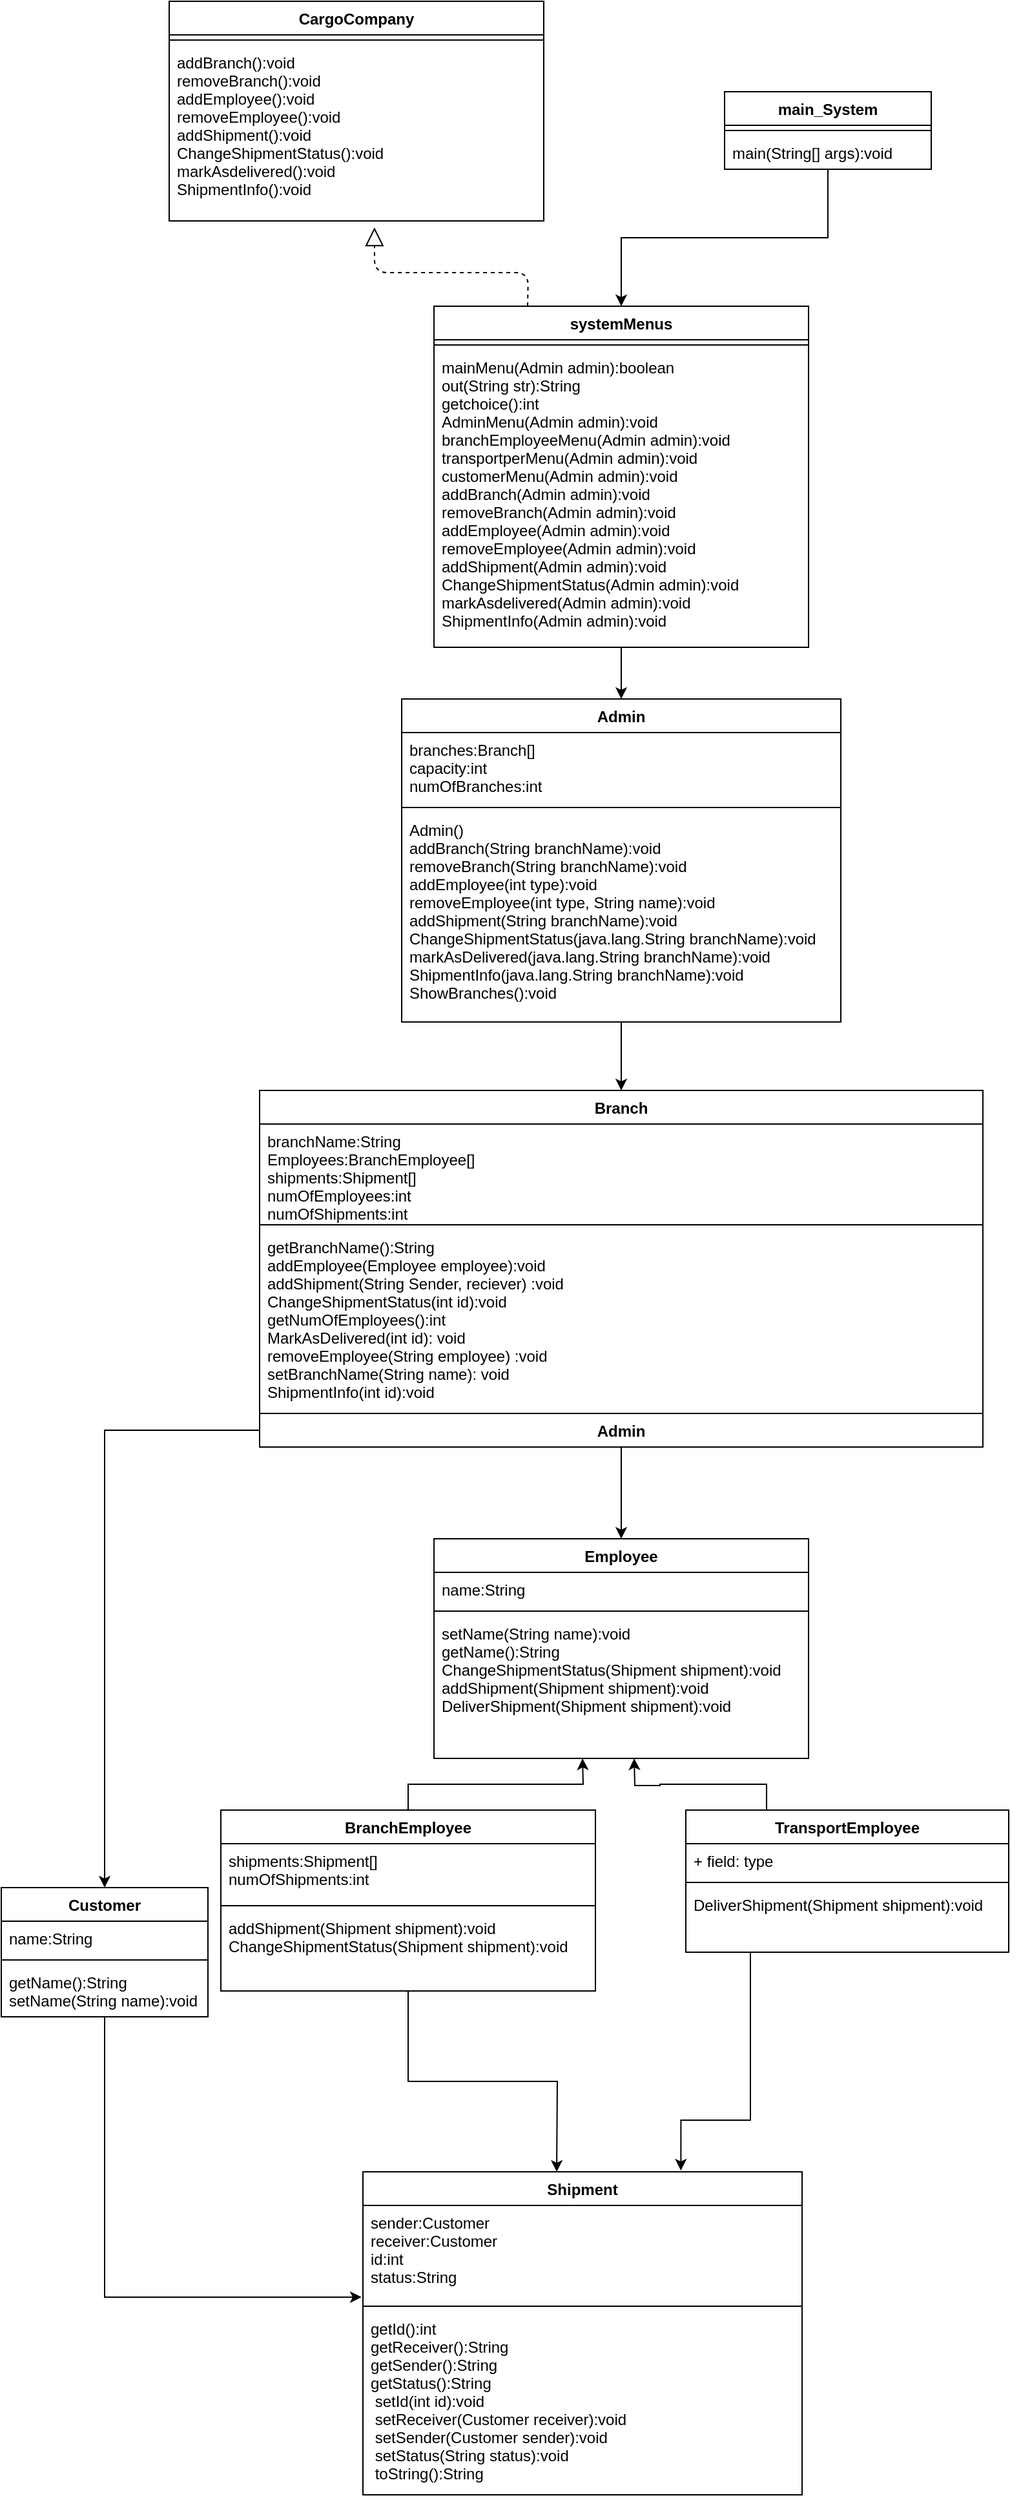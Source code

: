 <mxfile version="12.6.5" type="device"><diagram id="C5RBs43oDa-KdzZeNtuy" name="Page-1"><mxGraphModel dx="1326" dy="846" grid="1" gridSize="10" guides="1" tooltips="1" connect="1" arrows="1" fold="1" page="1" pageScale="1" pageWidth="827" pageHeight="1169" math="0" shadow="0"><root><mxCell id="WIyWlLk6GJQsqaUBKTNV-0"/><mxCell id="WIyWlLk6GJQsqaUBKTNV-1" parent="WIyWlLk6GJQsqaUBKTNV-0"/><mxCell id="HLwblvyzHI1mpWTSKF5W-52" style="edgeStyle=orthogonalEdgeStyle;rounded=0;orthogonalLoop=1;jettySize=auto;html=1;entryX=0.5;entryY=0;entryDx=0;entryDy=0;" parent="WIyWlLk6GJQsqaUBKTNV-1" source="HLwblvyzHI1mpWTSKF5W-0" target="HLwblvyzHI1mpWTSKF5W-4" edge="1"><mxGeometry relative="1" as="geometry"/></mxCell><mxCell id="HLwblvyzHI1mpWTSKF5W-0" value="Admin" style="swimlane;fontStyle=1;align=center;verticalAlign=top;childLayout=stackLayout;horizontal=1;startSize=26;horizontalStack=0;resizeParent=1;resizeParentMax=0;resizeLast=0;collapsible=1;marginBottom=0;" parent="WIyWlLk6GJQsqaUBKTNV-1" vertex="1"><mxGeometry x="440" y="630" width="340" height="250" as="geometry"><mxRectangle x="400" y="530" width="70" height="26" as="alternateBounds"/></mxGeometry></mxCell><mxCell id="HLwblvyzHI1mpWTSKF5W-1" value="branches:Branch[]&#10;capacity:int&#10;numOfBranches:int" style="text;strokeColor=none;fillColor=none;align=left;verticalAlign=top;spacingLeft=4;spacingRight=4;overflow=hidden;rotatable=0;points=[[0,0.5],[1,0.5]];portConstraint=eastwest;" parent="HLwblvyzHI1mpWTSKF5W-0" vertex="1"><mxGeometry y="26" width="340" height="54" as="geometry"/></mxCell><mxCell id="HLwblvyzHI1mpWTSKF5W-2" value="" style="line;strokeWidth=1;fillColor=none;align=left;verticalAlign=middle;spacingTop=-1;spacingLeft=3;spacingRight=3;rotatable=0;labelPosition=right;points=[];portConstraint=eastwest;" parent="HLwblvyzHI1mpWTSKF5W-0" vertex="1"><mxGeometry y="80" width="340" height="8" as="geometry"/></mxCell><mxCell id="HLwblvyzHI1mpWTSKF5W-3" value="Admin()&#10;addBranch​(String branchName):void&#10;removeBranch​(String branchName):void&#10;addEmployee​(int type):void&#10;removeEmployee(int type, String name):void&#10;addShipment​(String branchName):void&#10;ChangeShipmentStatus​(java.lang.String branchName):void&#10;markAsDelivered​(java.lang.String branchName):void&#10;ShipmentInfo​(java.lang.String branchName):void&#10;ShowBranches():void" style="text;strokeColor=none;fillColor=none;align=left;verticalAlign=top;spacingLeft=4;spacingRight=4;overflow=hidden;rotatable=0;points=[[0,0.5],[1,0.5]];portConstraint=eastwest;" parent="HLwblvyzHI1mpWTSKF5W-0" vertex="1"><mxGeometry y="88" width="340" height="162" as="geometry"/></mxCell><mxCell id="HLwblvyzHI1mpWTSKF5W-38" style="edgeStyle=orthogonalEdgeStyle;rounded=0;orthogonalLoop=1;jettySize=auto;html=1;exitX=1;exitY=0.5;exitDx=0;exitDy=0;" parent="HLwblvyzHI1mpWTSKF5W-0" source="HLwblvyzHI1mpWTSKF5W-3" target="HLwblvyzHI1mpWTSKF5W-3" edge="1"><mxGeometry relative="1" as="geometry"/></mxCell><mxCell id="HLwblvyzHI1mpWTSKF5W-4" value="Branch" style="swimlane;fontStyle=1;align=center;verticalAlign=top;childLayout=stackLayout;horizontal=1;startSize=26;horizontalStack=0;resizeParent=1;resizeParentMax=0;resizeLast=0;collapsible=1;marginBottom=0;" parent="WIyWlLk6GJQsqaUBKTNV-1" vertex="1"><mxGeometry x="330" y="933" width="560" height="276" as="geometry"><mxRectangle x="510" y="750" width="100" height="26" as="alternateBounds"/></mxGeometry></mxCell><mxCell id="HLwblvyzHI1mpWTSKF5W-5" value="branchName:String&#10;Employees:BranchEmployee[] &#10;shipments:Shipment[]&#10;numOfEmployees:int&#10;numOfShipments:int&#10;" style="text;strokeColor=none;fillColor=none;align=left;verticalAlign=top;spacingLeft=4;spacingRight=4;overflow=hidden;rotatable=0;points=[[0,0.5],[1,0.5]];portConstraint=eastwest;" parent="HLwblvyzHI1mpWTSKF5W-4" vertex="1"><mxGeometry y="26" width="560" height="74" as="geometry"/></mxCell><mxCell id="HLwblvyzHI1mpWTSKF5W-6" value="" style="line;strokeWidth=1;fillColor=none;align=left;verticalAlign=middle;spacingTop=-1;spacingLeft=3;spacingRight=3;rotatable=0;labelPosition=right;points=[];portConstraint=eastwest;" parent="HLwblvyzHI1mpWTSKF5W-4" vertex="1"><mxGeometry y="100" width="560" height="8" as="geometry"/></mxCell><mxCell id="HLwblvyzHI1mpWTSKF5W-7" value="getBranchName():String&#10;addEmployee​(Employee employee):void&#10;addShipment​(String Sender, reciever) :void&#10;ChangeShipmentStatus​(int id):void&#10;getNumOfEmployees():int &#10;MarkAsDelivered​(int id): void&#10;removeEmployee​(String employee) :void&#10;setBranchName​(String name): void&#10;ShipmentInfo​(int id):void" style="text;strokeColor=none;fillColor=none;align=left;verticalAlign=top;spacingLeft=4;spacingRight=4;overflow=hidden;rotatable=0;points=[[0,0.5],[1,0.5]];portConstraint=eastwest;" parent="HLwblvyzHI1mpWTSKF5W-4" vertex="1"><mxGeometry y="108" width="560" height="142" as="geometry"/></mxCell><mxCell id="HLwblvyzHI1mpWTSKF5W-39" style="edgeStyle=orthogonalEdgeStyle;rounded=0;orthogonalLoop=1;jettySize=auto;html=1;exitX=1;exitY=0.5;exitDx=0;exitDy=0;" parent="HLwblvyzHI1mpWTSKF5W-4" source="HLwblvyzHI1mpWTSKF5W-7" target="HLwblvyzHI1mpWTSKF5W-7" edge="1"><mxGeometry relative="1" as="geometry"/></mxCell><mxCell id="HLwblvyzHI1mpWTSKF5W-40" value="Admin" style="swimlane;fontStyle=1;align=center;verticalAlign=top;childLayout=stackLayout;horizontal=1;startSize=26;horizontalStack=0;resizeParent=1;resizeParentMax=0;resizeLast=0;collapsible=1;marginBottom=0;" parent="HLwblvyzHI1mpWTSKF5W-4" vertex="1" collapsed="1"><mxGeometry y="250" width="560" height="26" as="geometry"><mxRectangle x="80" y="30" width="340" height="250" as="alternateBounds"/></mxGeometry></mxCell><mxCell id="HLwblvyzHI1mpWTSKF5W-41" value="branches:Branch[]&#10;capacity:int&#10;numOfBranches:int" style="text;strokeColor=none;fillColor=none;align=left;verticalAlign=top;spacingLeft=4;spacingRight=4;overflow=hidden;rotatable=0;points=[[0,0.5],[1,0.5]];portConstraint=eastwest;" parent="HLwblvyzHI1mpWTSKF5W-40" vertex="1"><mxGeometry y="26" width="560" height="54" as="geometry"/></mxCell><mxCell id="HLwblvyzHI1mpWTSKF5W-42" value="" style="line;strokeWidth=1;fillColor=none;align=left;verticalAlign=middle;spacingTop=-1;spacingLeft=3;spacingRight=3;rotatable=0;labelPosition=right;points=[];portConstraint=eastwest;" parent="HLwblvyzHI1mpWTSKF5W-40" vertex="1"><mxGeometry y="80" width="560" height="8" as="geometry"/></mxCell><mxCell id="HLwblvyzHI1mpWTSKF5W-43" value="Admin()&#10;addBranch​(String branchName):void&#10;removeBranch​(String branchName):void&#10;addEmployee​(int type):void&#10;removeEmployee(int type, String name):void&#10;addShipment​(String branchName):void&#10;ChangeShipmentStatus​(java.lang.String branchName):void&#10;markAsDelivered​(java.lang.String branchName):void&#10;ShipmentInfo​(java.lang.String branchName):void&#10;ShowBranches():void" style="text;strokeColor=none;fillColor=none;align=left;verticalAlign=top;spacingLeft=4;spacingRight=4;overflow=hidden;rotatable=0;points=[[0,0.5],[1,0.5]];portConstraint=eastwest;" parent="HLwblvyzHI1mpWTSKF5W-40" vertex="1"><mxGeometry y="88" width="560" height="162" as="geometry"/></mxCell><mxCell id="HLwblvyzHI1mpWTSKF5W-44" style="edgeStyle=orthogonalEdgeStyle;rounded=0;orthogonalLoop=1;jettySize=auto;html=1;exitX=1;exitY=0.5;exitDx=0;exitDy=0;" parent="HLwblvyzHI1mpWTSKF5W-40" source="HLwblvyzHI1mpWTSKF5W-43" target="HLwblvyzHI1mpWTSKF5W-43" edge="1"><mxGeometry relative="1" as="geometry"/></mxCell><mxCell id="HLwblvyzHI1mpWTSKF5W-51" style="edgeStyle=orthogonalEdgeStyle;rounded=0;orthogonalLoop=1;jettySize=auto;html=1;entryX=0.5;entryY=0;entryDx=0;entryDy=0;" parent="WIyWlLk6GJQsqaUBKTNV-1" source="HLwblvyzHI1mpWTSKF5W-8" target="HLwblvyzHI1mpWTSKF5W-0" edge="1"><mxGeometry relative="1" as="geometry"/></mxCell><mxCell id="HLwblvyzHI1mpWTSKF5W-8" value="systemMenus" style="swimlane;fontStyle=1;align=center;verticalAlign=top;childLayout=stackLayout;horizontal=1;startSize=26;horizontalStack=0;resizeParent=1;resizeParentMax=0;resizeLast=0;collapsible=1;marginBottom=0;" parent="WIyWlLk6GJQsqaUBKTNV-1" vertex="1"><mxGeometry x="465" y="326" width="290" height="264" as="geometry"><mxRectangle x="510" y="160" width="100" height="26" as="alternateBounds"/></mxGeometry></mxCell><mxCell id="HLwblvyzHI1mpWTSKF5W-10" value="" style="line;strokeWidth=1;fillColor=none;align=left;verticalAlign=middle;spacingTop=-1;spacingLeft=3;spacingRight=3;rotatable=0;labelPosition=right;points=[];portConstraint=eastwest;" parent="HLwblvyzHI1mpWTSKF5W-8" vertex="1"><mxGeometry y="26" width="290" height="8" as="geometry"/></mxCell><mxCell id="HLwblvyzHI1mpWTSKF5W-11" value="mainMenu​(Admin admin):boolean&#10;out(String str):String&#10;getchoice():int &#10;AdminMenu(Admin admin):void &#10;branchEmployeeMenu(Admin admin):void &#10;transportperMenu(Admin admin):void &#10;customerMenu(Admin admin):void&#10;addBranch(Admin admin):void&#10;removeBranch(Admin admin):void&#10;addEmployee(Admin admin):void&#10;removeEmployee(Admin admin):void&#10;addShipment(Admin admin):void&#10;ChangeShipmentStatus(Admin admin):void&#10;markAsdelivered(Admin admin):void&#10;ShipmentInfo(Admin admin):void&#10;" style="text;strokeColor=none;fillColor=none;align=left;verticalAlign=top;spacingLeft=4;spacingRight=4;overflow=hidden;rotatable=0;points=[[0,0.5],[1,0.5]];portConstraint=eastwest;" parent="HLwblvyzHI1mpWTSKF5W-8" vertex="1"><mxGeometry y="34" width="290" height="230" as="geometry"/></mxCell><mxCell id="HLwblvyzHI1mpWTSKF5W-48" style="edgeStyle=orthogonalEdgeStyle;rounded=0;orthogonalLoop=1;jettySize=auto;html=1;entryX=0.5;entryY=0;entryDx=0;entryDy=0;" parent="WIyWlLk6GJQsqaUBKTNV-1" source="HLwblvyzHI1mpWTSKF5W-12" target="HLwblvyzHI1mpWTSKF5W-8" edge="1"><mxGeometry relative="1" as="geometry"/></mxCell><mxCell id="HLwblvyzHI1mpWTSKF5W-12" value="main_System" style="swimlane;fontStyle=1;align=center;verticalAlign=top;childLayout=stackLayout;horizontal=1;startSize=26;horizontalStack=0;resizeParent=1;resizeParentMax=0;resizeLast=0;collapsible=1;marginBottom=0;" parent="WIyWlLk6GJQsqaUBKTNV-1" vertex="1"><mxGeometry x="690" y="160" width="160" height="60" as="geometry"><mxRectangle x="480" y="50" width="100" height="26" as="alternateBounds"/></mxGeometry></mxCell><mxCell id="HLwblvyzHI1mpWTSKF5W-14" value="" style="line;strokeWidth=1;fillColor=none;align=left;verticalAlign=middle;spacingTop=-1;spacingLeft=3;spacingRight=3;rotatable=0;labelPosition=right;points=[];portConstraint=eastwest;" parent="HLwblvyzHI1mpWTSKF5W-12" vertex="1"><mxGeometry y="26" width="160" height="8" as="geometry"/></mxCell><mxCell id="HLwblvyzHI1mpWTSKF5W-15" value="main(String[] args):void" style="text;strokeColor=none;fillColor=none;align=left;verticalAlign=top;spacingLeft=4;spacingRight=4;overflow=hidden;rotatable=0;points=[[0,0.5],[1,0.5]];portConstraint=eastwest;" parent="HLwblvyzHI1mpWTSKF5W-12" vertex="1"><mxGeometry y="34" width="160" height="26" as="geometry"/></mxCell><mxCell id="HLwblvyzHI1mpWTSKF5W-16" value="Shipment" style="swimlane;fontStyle=1;align=center;verticalAlign=top;childLayout=stackLayout;horizontal=1;startSize=26;horizontalStack=0;resizeParent=1;resizeParentMax=0;resizeLast=0;collapsible=1;marginBottom=0;" parent="WIyWlLk6GJQsqaUBKTNV-1" vertex="1"><mxGeometry x="410" y="1770" width="340" height="250" as="geometry"><mxRectangle x="380" y="1600" width="100" height="26" as="alternateBounds"/></mxGeometry></mxCell><mxCell id="HLwblvyzHI1mpWTSKF5W-17" value="sender:Customer &#10;receiver:Customer &#10;id:int &#10;status:String " style="text;strokeColor=none;fillColor=none;align=left;verticalAlign=top;spacingLeft=4;spacingRight=4;overflow=hidden;rotatable=0;points=[[0,0.5],[1,0.5]];portConstraint=eastwest;" parent="HLwblvyzHI1mpWTSKF5W-16" vertex="1"><mxGeometry y="26" width="340" height="74" as="geometry"/></mxCell><mxCell id="HLwblvyzHI1mpWTSKF5W-18" value="" style="line;strokeWidth=1;fillColor=none;align=left;verticalAlign=middle;spacingTop=-1;spacingLeft=3;spacingRight=3;rotatable=0;labelPosition=right;points=[];portConstraint=eastwest;" parent="HLwblvyzHI1mpWTSKF5W-16" vertex="1"><mxGeometry y="100" width="340" height="8" as="geometry"/></mxCell><mxCell id="HLwblvyzHI1mpWTSKF5W-19" value="getId():int &#10;getReceiver():String&#10;getSender():String&#10;getStatus():String&#10; setId​(int id):void&#10; setReceiver​(Customer receiver):void&#10; setSender​(Customer sender):void&#10; setStatus​(String status):void&#10; toString():String" style="text;strokeColor=none;fillColor=none;align=left;verticalAlign=top;spacingLeft=4;spacingRight=4;overflow=hidden;rotatable=0;points=[[0,0.5],[1,0.5]];portConstraint=eastwest;" parent="HLwblvyzHI1mpWTSKF5W-16" vertex="1"><mxGeometry y="108" width="340" height="142" as="geometry"/></mxCell><mxCell id="HLwblvyzHI1mpWTSKF5W-55" style="edgeStyle=orthogonalEdgeStyle;rounded=0;orthogonalLoop=1;jettySize=auto;html=1;exitX=0.25;exitY=0;exitDx=0;exitDy=0;" parent="WIyWlLk6GJQsqaUBKTNV-1" source="HLwblvyzHI1mpWTSKF5W-20" edge="1"><mxGeometry relative="1" as="geometry"><mxPoint x="620" y="1450" as="targetPoint"/></mxGeometry></mxCell><mxCell id="HLwblvyzHI1mpWTSKF5W-59" style="edgeStyle=orthogonalEdgeStyle;rounded=0;orthogonalLoop=1;jettySize=auto;html=1;entryX=0.724;entryY=-0.004;entryDx=0;entryDy=0;entryPerimeter=0;" parent="WIyWlLk6GJQsqaUBKTNV-1" source="HLwblvyzHI1mpWTSKF5W-20" target="HLwblvyzHI1mpWTSKF5W-16" edge="1"><mxGeometry relative="1" as="geometry"><Array as="points"><mxPoint x="710" y="1545"/><mxPoint x="710" y="1730"/><mxPoint x="656" y="1730"/></Array></mxGeometry></mxCell><mxCell id="HLwblvyzHI1mpWTSKF5W-20" value="TransportEmployee" style="swimlane;fontStyle=1;align=center;verticalAlign=top;childLayout=stackLayout;horizontal=1;startSize=26;horizontalStack=0;resizeParent=1;resizeParentMax=0;resizeLast=0;collapsible=1;marginBottom=0;" parent="WIyWlLk6GJQsqaUBKTNV-1" vertex="1"><mxGeometry x="660" y="1490" width="250" height="110" as="geometry"><mxRectangle x="580" y="1360" width="150" height="26" as="alternateBounds"/></mxGeometry></mxCell><mxCell id="HLwblvyzHI1mpWTSKF5W-21" value="+ field: type" style="text;strokeColor=none;fillColor=none;align=left;verticalAlign=top;spacingLeft=4;spacingRight=4;overflow=hidden;rotatable=0;points=[[0,0.5],[1,0.5]];portConstraint=eastwest;" parent="HLwblvyzHI1mpWTSKF5W-20" vertex="1"><mxGeometry y="26" width="250" height="26" as="geometry"/></mxCell><mxCell id="HLwblvyzHI1mpWTSKF5W-22" value="" style="line;strokeWidth=1;fillColor=none;align=left;verticalAlign=middle;spacingTop=-1;spacingLeft=3;spacingRight=3;rotatable=0;labelPosition=right;points=[];portConstraint=eastwest;" parent="HLwblvyzHI1mpWTSKF5W-20" vertex="1"><mxGeometry y="52" width="250" height="8" as="geometry"/></mxCell><mxCell id="HLwblvyzHI1mpWTSKF5W-23" value="DeliverShipment​(Shipment shipment):void&#10;" style="text;strokeColor=none;fillColor=none;align=left;verticalAlign=top;spacingLeft=4;spacingRight=4;overflow=hidden;rotatable=0;points=[[0,0.5],[1,0.5]];portConstraint=eastwest;" parent="HLwblvyzHI1mpWTSKF5W-20" vertex="1"><mxGeometry y="60" width="250" height="50" as="geometry"/></mxCell><mxCell id="HLwblvyzHI1mpWTSKF5W-46" style="edgeStyle=orthogonalEdgeStyle;rounded=0;orthogonalLoop=1;jettySize=auto;html=1;exitX=1;exitY=0.5;exitDx=0;exitDy=0;" parent="HLwblvyzHI1mpWTSKF5W-20" source="HLwblvyzHI1mpWTSKF5W-23" target="HLwblvyzHI1mpWTSKF5W-23" edge="1"><mxGeometry relative="1" as="geometry"/></mxCell><mxCell id="HLwblvyzHI1mpWTSKF5W-54" style="edgeStyle=orthogonalEdgeStyle;rounded=0;orthogonalLoop=1;jettySize=auto;html=1;" parent="WIyWlLk6GJQsqaUBKTNV-1" source="HLwblvyzHI1mpWTSKF5W-24" edge="1"><mxGeometry relative="1" as="geometry"><mxPoint x="580" y="1450" as="targetPoint"/></mxGeometry></mxCell><mxCell id="HLwblvyzHI1mpWTSKF5W-58" style="edgeStyle=orthogonalEdgeStyle;rounded=0;orthogonalLoop=1;jettySize=auto;html=1;" parent="WIyWlLk6GJQsqaUBKTNV-1" source="HLwblvyzHI1mpWTSKF5W-24" edge="1"><mxGeometry relative="1" as="geometry"><mxPoint x="560" y="1770" as="targetPoint"/></mxGeometry></mxCell><mxCell id="HLwblvyzHI1mpWTSKF5W-24" value="BranchEmployee" style="swimlane;fontStyle=1;align=center;verticalAlign=top;childLayout=stackLayout;horizontal=1;startSize=26;horizontalStack=0;resizeParent=1;resizeParentMax=0;resizeLast=0;collapsible=1;marginBottom=0;" parent="WIyWlLk6GJQsqaUBKTNV-1" vertex="1"><mxGeometry x="300" y="1490" width="290" height="140" as="geometry"><mxRectangle x="390" y="1360" width="100" height="26" as="alternateBounds"/></mxGeometry></mxCell><mxCell id="HLwblvyzHI1mpWTSKF5W-25" value="shipments:Shipment[]&#10;numOfShipments:int&#10;" style="text;strokeColor=none;fillColor=none;align=left;verticalAlign=top;spacingLeft=4;spacingRight=4;overflow=hidden;rotatable=0;points=[[0,0.5],[1,0.5]];portConstraint=eastwest;" parent="HLwblvyzHI1mpWTSKF5W-24" vertex="1"><mxGeometry y="26" width="290" height="44" as="geometry"/></mxCell><mxCell id="HLwblvyzHI1mpWTSKF5W-26" value="" style="line;strokeWidth=1;fillColor=none;align=left;verticalAlign=middle;spacingTop=-1;spacingLeft=3;spacingRight=3;rotatable=0;labelPosition=right;points=[];portConstraint=eastwest;" parent="HLwblvyzHI1mpWTSKF5W-24" vertex="1"><mxGeometry y="70" width="290" height="8" as="geometry"/></mxCell><mxCell id="HLwblvyzHI1mpWTSKF5W-27" value="addShipment​(Shipment shipment):void&#10;ChangeShipmentStatus​(Shipment shipment):void&#10;&#10;" style="text;strokeColor=none;fillColor=none;align=left;verticalAlign=top;spacingLeft=4;spacingRight=4;overflow=hidden;rotatable=0;points=[[0,0.5],[1,0.5]];portConstraint=eastwest;" parent="HLwblvyzHI1mpWTSKF5W-24" vertex="1"><mxGeometry y="78" width="290" height="62" as="geometry"/></mxCell><mxCell id="HLwblvyzHI1mpWTSKF5W-60" style="edgeStyle=orthogonalEdgeStyle;rounded=0;orthogonalLoop=1;jettySize=auto;html=1;entryX=-0.003;entryY=0.959;entryDx=0;entryDy=0;entryPerimeter=0;" parent="WIyWlLk6GJQsqaUBKTNV-1" source="HLwblvyzHI1mpWTSKF5W-28" target="HLwblvyzHI1mpWTSKF5W-17" edge="1"><mxGeometry relative="1" as="geometry"/></mxCell><mxCell id="HLwblvyzHI1mpWTSKF5W-28" value="Customer" style="swimlane;fontStyle=1;align=center;verticalAlign=top;childLayout=stackLayout;horizontal=1;startSize=26;horizontalStack=0;resizeParent=1;resizeParentMax=0;resizeLast=0;collapsible=1;marginBottom=0;" parent="WIyWlLk6GJQsqaUBKTNV-1" vertex="1"><mxGeometry x="130" y="1550" width="160" height="100" as="geometry"><mxRectangle x="40" y="84" width="100" height="26" as="alternateBounds"/></mxGeometry></mxCell><mxCell id="HLwblvyzHI1mpWTSKF5W-29" value="name:String" style="text;strokeColor=none;fillColor=none;align=left;verticalAlign=top;spacingLeft=4;spacingRight=4;overflow=hidden;rotatable=0;points=[[0,0.5],[1,0.5]];portConstraint=eastwest;" parent="HLwblvyzHI1mpWTSKF5W-28" vertex="1"><mxGeometry y="26" width="160" height="26" as="geometry"/></mxCell><mxCell id="HLwblvyzHI1mpWTSKF5W-30" value="" style="line;strokeWidth=1;fillColor=none;align=left;verticalAlign=middle;spacingTop=-1;spacingLeft=3;spacingRight=3;rotatable=0;labelPosition=right;points=[];portConstraint=eastwest;" parent="HLwblvyzHI1mpWTSKF5W-28" vertex="1"><mxGeometry y="52" width="160" height="8" as="geometry"/></mxCell><mxCell id="HLwblvyzHI1mpWTSKF5W-31" value="getName():String&#10;setName​(String name):void" style="text;strokeColor=none;fillColor=none;align=left;verticalAlign=top;spacingLeft=4;spacingRight=4;overflow=hidden;rotatable=0;points=[[0,0.5],[1,0.5]];portConstraint=eastwest;" parent="HLwblvyzHI1mpWTSKF5W-28" vertex="1"><mxGeometry y="60" width="160" height="40" as="geometry"/></mxCell><mxCell id="HLwblvyzHI1mpWTSKF5W-32" value="Employee" style="swimlane;fontStyle=1;align=center;verticalAlign=top;childLayout=stackLayout;horizontal=1;startSize=26;horizontalStack=0;resizeParent=1;resizeParentMax=0;resizeLast=0;collapsible=1;marginBottom=0;" parent="WIyWlLk6GJQsqaUBKTNV-1" vertex="1"><mxGeometry x="465" y="1280" width="290" height="170" as="geometry"><mxRectangle x="510" y="1220" width="100" height="26" as="alternateBounds"/></mxGeometry></mxCell><mxCell id="HLwblvyzHI1mpWTSKF5W-33" value="name:String " style="text;strokeColor=none;fillColor=none;align=left;verticalAlign=top;spacingLeft=4;spacingRight=4;overflow=hidden;rotatable=0;points=[[0,0.5],[1,0.5]];portConstraint=eastwest;" parent="HLwblvyzHI1mpWTSKF5W-32" vertex="1"><mxGeometry y="26" width="290" height="26" as="geometry"/></mxCell><mxCell id="HLwblvyzHI1mpWTSKF5W-34" value="" style="line;strokeWidth=1;fillColor=none;align=left;verticalAlign=middle;spacingTop=-1;spacingLeft=3;spacingRight=3;rotatable=0;labelPosition=right;points=[];portConstraint=eastwest;" parent="HLwblvyzHI1mpWTSKF5W-32" vertex="1"><mxGeometry y="52" width="290" height="8" as="geometry"/></mxCell><mxCell id="HLwblvyzHI1mpWTSKF5W-35" value="setName(String name):void&#10;getName():String&#10;ChangeShipmentStatus(Shipment shipment):void&#10;addShipment​(Shipment shipment):void&#10;DeliverShipment​(Shipment shipment):void&#10;" style="text;strokeColor=none;fillColor=none;align=left;verticalAlign=top;spacingLeft=4;spacingRight=4;overflow=hidden;rotatable=0;points=[[0,0.5],[1,0.5]];portConstraint=eastwest;" parent="HLwblvyzHI1mpWTSKF5W-32" vertex="1"><mxGeometry y="60" width="290" height="110" as="geometry"/></mxCell><mxCell id="HLwblvyzHI1mpWTSKF5W-53" style="edgeStyle=orthogonalEdgeStyle;rounded=0;orthogonalLoop=1;jettySize=auto;html=1;entryX=0.5;entryY=0;entryDx=0;entryDy=0;" parent="WIyWlLk6GJQsqaUBKTNV-1" source="HLwblvyzHI1mpWTSKF5W-40" target="HLwblvyzHI1mpWTSKF5W-32" edge="1"><mxGeometry relative="1" as="geometry"/></mxCell><mxCell id="HLwblvyzHI1mpWTSKF5W-56" style="edgeStyle=orthogonalEdgeStyle;rounded=0;orthogonalLoop=1;jettySize=auto;html=1;" parent="WIyWlLk6GJQsqaUBKTNV-1" source="HLwblvyzHI1mpWTSKF5W-40" target="HLwblvyzHI1mpWTSKF5W-28" edge="1"><mxGeometry relative="1" as="geometry"/></mxCell><mxCell id="bzCKdvbDFzMf0mwHB30F-0" value="CargoCompany" style="swimlane;fontStyle=1;align=center;verticalAlign=top;childLayout=stackLayout;horizontal=1;startSize=26;horizontalStack=0;resizeParent=1;resizeParentMax=0;resizeLast=0;collapsible=1;marginBottom=0;" vertex="1" parent="WIyWlLk6GJQsqaUBKTNV-1"><mxGeometry x="260" y="90" width="290" height="170" as="geometry"/></mxCell><mxCell id="bzCKdvbDFzMf0mwHB30F-2" value="" style="line;strokeWidth=1;fillColor=none;align=left;verticalAlign=middle;spacingTop=-1;spacingLeft=3;spacingRight=3;rotatable=0;labelPosition=right;points=[];portConstraint=eastwest;" vertex="1" parent="bzCKdvbDFzMf0mwHB30F-0"><mxGeometry y="26" width="290" height="8" as="geometry"/></mxCell><mxCell id="bzCKdvbDFzMf0mwHB30F-3" value="addBranch():void &#10;removeBranch():void &#10;addEmployee():void &#10;removeEmployee():void &#10;addShipment():void &#10;ChangeShipmentStatus():void &#10;markAsdelivered():void &#10;ShipmentInfo():void " style="text;strokeColor=none;fillColor=none;align=left;verticalAlign=top;spacingLeft=4;spacingRight=4;overflow=hidden;rotatable=0;points=[[0,0.5],[1,0.5]];portConstraint=eastwest;" vertex="1" parent="bzCKdvbDFzMf0mwHB30F-0"><mxGeometry y="34" width="290" height="136" as="geometry"/></mxCell><mxCell id="bzCKdvbDFzMf0mwHB30F-12" value="" style="endArrow=block;dashed=1;endFill=0;endSize=12;html=1;exitX=0.25;exitY=0;exitDx=0;exitDy=0;entryX=0.548;entryY=1.037;entryDx=0;entryDy=0;entryPerimeter=0;" edge="1" parent="WIyWlLk6GJQsqaUBKTNV-1" source="HLwblvyzHI1mpWTSKF5W-8" target="bzCKdvbDFzMf0mwHB30F-3"><mxGeometry width="160" relative="1" as="geometry"><mxPoint x="510" y="310" as="sourcePoint"/><mxPoint x="670" y="310" as="targetPoint"/><Array as="points"><mxPoint x="538" y="300"/><mxPoint x="419" y="300"/></Array></mxGeometry></mxCell></root></mxGraphModel></diagram></mxfile>